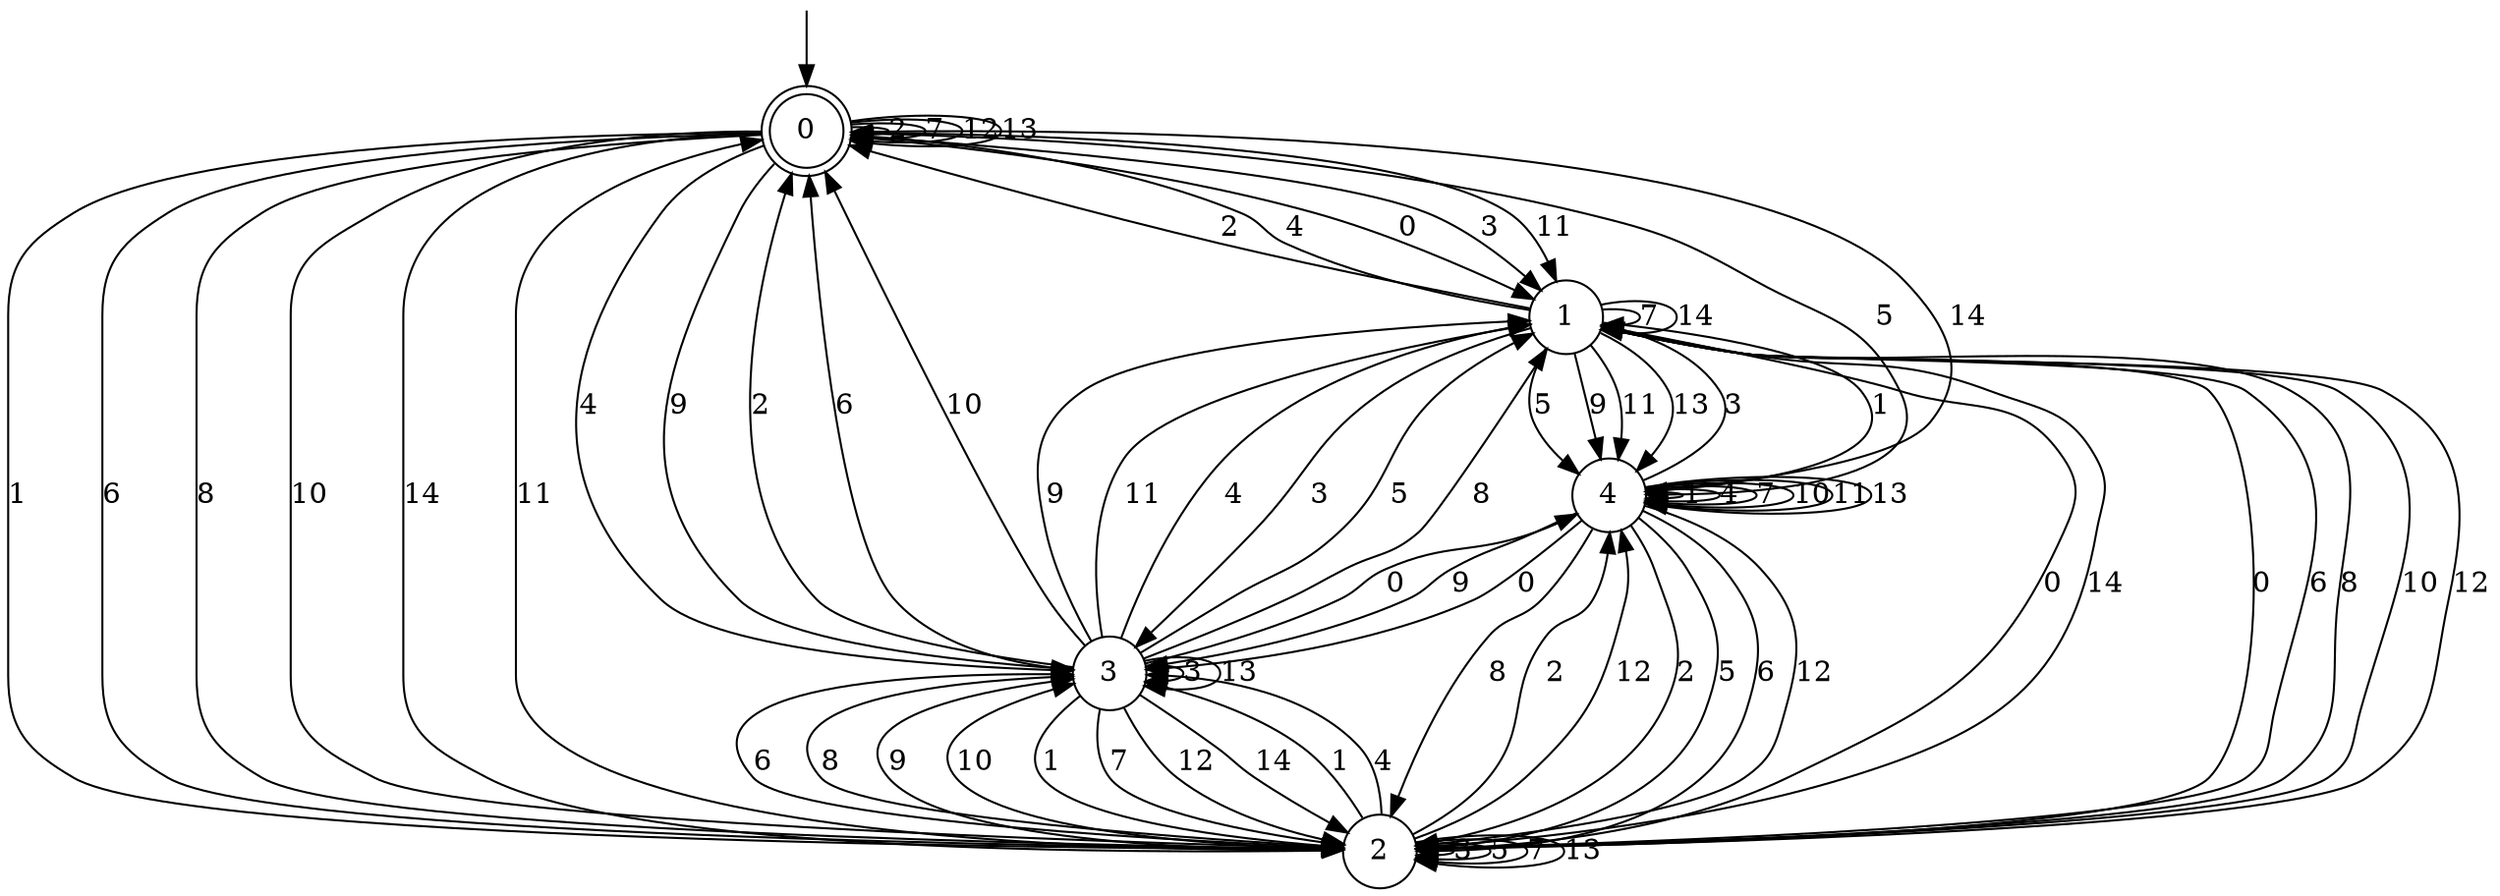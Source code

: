 digraph g {

	s0 [shape="doublecircle" label="0"];
	s1 [shape="circle" label="1"];
	s2 [shape="circle" label="2"];
	s3 [shape="circle" label="3"];
	s4 [shape="circle" label="4"];
	s0 -> s1 [label="0"];
	s0 -> s2 [label="1"];
	s0 -> s0 [label="2"];
	s0 -> s1 [label="3"];
	s0 -> s3 [label="4"];
	s0 -> s4 [label="5"];
	s0 -> s2 [label="6"];
	s0 -> s0 [label="7"];
	s0 -> s2 [label="8"];
	s0 -> s3 [label="9"];
	s0 -> s2 [label="10"];
	s0 -> s1 [label="11"];
	s0 -> s0 [label="12"];
	s0 -> s0 [label="13"];
	s0 -> s2 [label="14"];
	s1 -> s2 [label="0"];
	s1 -> s4 [label="1"];
	s1 -> s0 [label="2"];
	s1 -> s3 [label="3"];
	s1 -> s0 [label="4"];
	s1 -> s4 [label="5"];
	s1 -> s2 [label="6"];
	s1 -> s1 [label="7"];
	s1 -> s2 [label="8"];
	s1 -> s4 [label="9"];
	s1 -> s2 [label="10"];
	s1 -> s4 [label="11"];
	s1 -> s2 [label="12"];
	s1 -> s4 [label="13"];
	s1 -> s1 [label="14"];
	s2 -> s1 [label="0"];
	s2 -> s3 [label="1"];
	s2 -> s4 [label="2"];
	s2 -> s2 [label="3"];
	s2 -> s3 [label="4"];
	s2 -> s2 [label="5"];
	s2 -> s3 [label="6"];
	s2 -> s2 [label="7"];
	s2 -> s3 [label="8"];
	s2 -> s3 [label="9"];
	s2 -> s3 [label="10"];
	s2 -> s0 [label="11"];
	s2 -> s4 [label="12"];
	s2 -> s2 [label="13"];
	s2 -> s1 [label="14"];
	s3 -> s4 [label="0"];
	s3 -> s2 [label="1"];
	s3 -> s0 [label="2"];
	s3 -> s3 [label="3"];
	s3 -> s1 [label="4"];
	s3 -> s1 [label="5"];
	s3 -> s0 [label="6"];
	s3 -> s2 [label="7"];
	s3 -> s1 [label="8"];
	s3 -> s1 [label="9"];
	s3 -> s0 [label="10"];
	s3 -> s1 [label="11"];
	s3 -> s2 [label="12"];
	s3 -> s3 [label="13"];
	s3 -> s2 [label="14"];
	s4 -> s3 [label="0"];
	s4 -> s4 [label="1"];
	s4 -> s2 [label="2"];
	s4 -> s1 [label="3"];
	s4 -> s4 [label="4"];
	s4 -> s2 [label="5"];
	s4 -> s2 [label="6"];
	s4 -> s4 [label="7"];
	s4 -> s2 [label="8"];
	s4 -> s3 [label="9"];
	s4 -> s4 [label="10"];
	s4 -> s4 [label="11"];
	s4 -> s2 [label="12"];
	s4 -> s4 [label="13"];
	s4 -> s0 [label="14"];

__start0 [label="" shape="none" width="0" height="0"];
__start0 -> s0;

}
